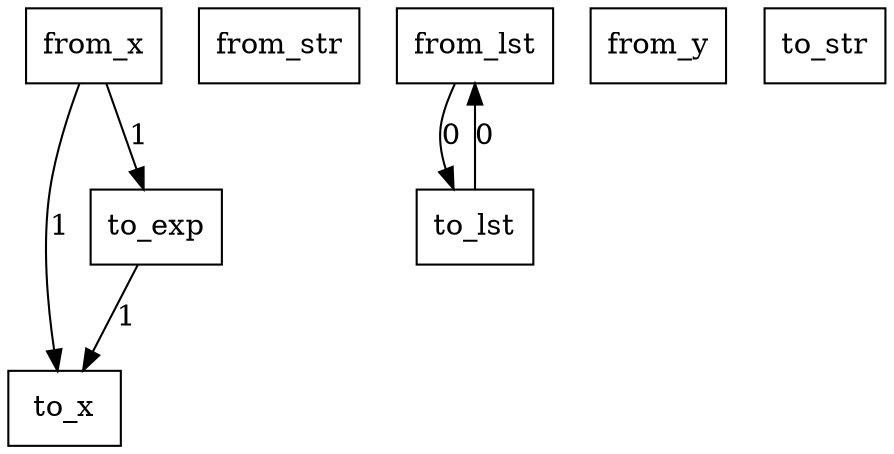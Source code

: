 digraph {
    graph [rankdir=TB
          ,bgcolor=transparent];
    node [shape=box
         ,fillcolor=white
         ,style=filled];
    0 [label=<from_x>];
    1 [label=<from_str>];
    2 [label=<from_lst>];
    3 [label=<from_y>];
    4 [label=<to_str>];
    5 [label=<to_lst>];
    6 [label=<to_x>];
    7 [label=<to_exp>];
    0 -> 6 [label=1];
    0 -> 7 [label=1];
    2 -> 5 [label=0];
    5 -> 2 [label=0];
    7 -> 6 [label=1];
}